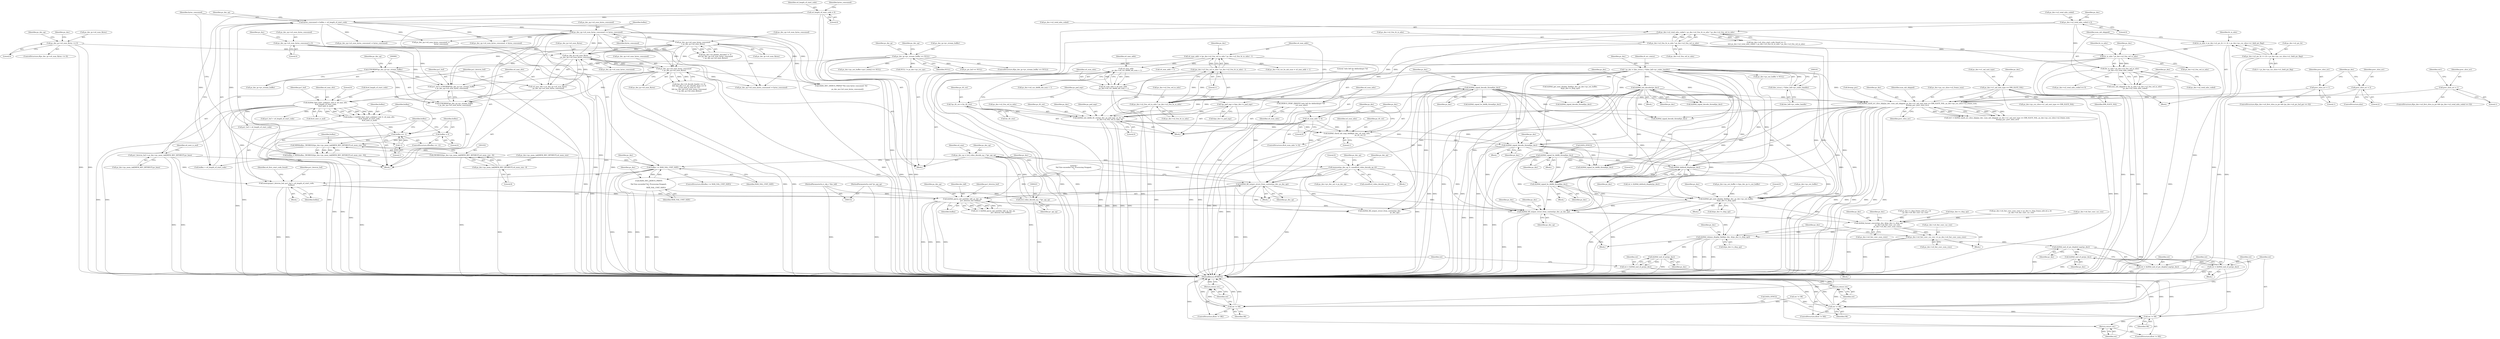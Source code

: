 digraph "0_Android_494561291a503840f385fbcd11d9bc5f4dc502b8@API" {
"1002004" [label="(Call,ih264d_signal_bs_deblk_thread(ps_dec))"];
"1001889" [label="(Call,ih264d_deblock_display(ps_dec))"];
"1001728" [label="(Call,ih264d_signal_bs_deblk_thread(ps_dec))"];
"1001719" [label="(Call,ih264d_signal_decode_thread(ps_dec))"];
"1001685" [label="(Call,ih264d_init_deblk_tfr_ctxt(ps_dec, ps_pad_mgr, ps_tfr_cxt,\n                                           ps_dec->u2_frm_wd_in_mbs, 0))"];
"1001076" [label="(Call,ih264d_signal_decode_thread(ps_dec))"];
"1001057" [label="(Call,ih264d_fill_output_struct_from_context(ps_dec, ps_dec_op))"];
"1000158" [label="(Call,* ps_dec = (dec_struct_t *)(dec_hdl->pv_codec_handle))"];
"1000160" [label="(Call,(dec_struct_t *)(dec_hdl->pv_codec_handle))"];
"1000896" [label="(Call,ih264d_init_decoder(ps_dec))"];
"1001285" [label="(Call,ih264d_parse_nal_unit(dec_hdl, ps_dec_op,\n                              pu1_bitstrm_buf, buflen))"];
"1000153" [label="(MethodParameterIn,iv_obj_t *dec_hdl)"];
"1000232" [label="(Call,memset(ps_dec_op, 0, sizeof(ivd_video_decode_op_t)))"];
"1000220" [label="(Call,ps_dec_op = (ivd_video_decode_op_t *)pv_api_op)"];
"1000222" [label="(Call,(ivd_video_decode_op_t *)pv_api_op)"];
"1000155" [label="(MethodParameterIn,void *pv_api_op)"];
"1001209" [label="(Call,memcpy(pu1_bitstrm_buf, pu1_buf + u4_length_of_start_code,\n                   buflen))"];
"1000997" [label="(Call,pu1_bitstrm_buf = ps_dec->ps_mem_tab[MEM_REC_BITSBUF].pv_base)"];
"1001011" [label="(Call,ih264d_find_start_code(pu1_buf, 0, u4_max_ofst,\n &u4_length_of_start_code,\n &u4_next_is_aud))"];
"1000977" [label="(Call,pu1_buf = (UWORD8*)ps_dec_ip->pv_stream_buffer\n + ps_dec_op->u4_num_bytes_consumed)"];
"1000980" [label="(Call,(UWORD8*)ps_dec_ip->pv_stream_buffer)"];
"1000270" [label="(Call,ps_dec_ip->pv_stream_buffer == NULL)"];
"1001424" [label="(Call,ps_dec_op->u4_num_bytes_consumed\n < ps_dec_ip->u4_num_Bytes)"];
"1001047" [label="(Call,ps_dec_op->u4_num_bytes_consumed += bytes_consumed)"];
"1001042" [label="(Call,bytes_consumed = buflen + u4_length_of_start_code)"];
"1001027" [label="(Call,buflen = MIN(buflen, (WORD32)(ps_dec->ps_mem_tab[MEM_REC_BITSBUF].u4_mem_size - 8)))"];
"1001029" [label="(Call,MIN(buflen, (WORD32)(ps_dec->ps_mem_tab[MEM_REC_BITSBUF].u4_mem_size - 8)))"];
"1001020" [label="(Call,buflen == -1)"];
"1001009" [label="(Call,buflen = ih264d_find_start_code(pu1_buf, 0, u4_max_ofst,\n &u4_length_of_start_code,\n &u4_next_is_aud))"];
"1001022" [label="(Call,-1)"];
"1001024" [label="(Call,buflen = 0)"];
"1001031" [label="(Call,(WORD32)(ps_dec->ps_mem_tab[MEM_REC_BITSBUF].u4_mem_size - 8))"];
"1001033" [label="(Call,ps_dec->ps_mem_tab[MEM_REC_BITSBUF].u4_mem_size - 8)"];
"1000176" [label="(Call,u4_length_of_start_code = 0)"];
"1000990" [label="(Call,ps_dec_ip->u4_num_Bytes\n - ps_dec_op->u4_num_bytes_consumed)"];
"1000291" [label="(Call,ps_dec_ip->u4_num_Bytes <= 0)"];
"1001449" [label="(Call,ps_dec_op->u4_num_bytes_consumed\n < ps_dec_ip->u4_num_Bytes)"];
"1000316" [label="(Call,ps_dec_op->u4_num_bytes_consumed = 0)"];
"1000988" [label="(Call,u4_max_ofst = ps_dec_ip->u4_num_Bytes\n - ps_dec_op->u4_num_bytes_consumed)"];
"1001053" [label="(Call,buflen >= MAX_NAL_UNIT_SIZE)"];
"1001060" [label="(Call,H264_DEC_DEBUG_PRINT(\n \"\nNal Size exceeded %d, Processing Stopped..\n\",\n                            MAX_NAL_UNIT_SIZE))"];
"1001543" [label="(Call,ih264d_mark_err_slice_skip(ps_dec, num_mb_skipped, ps_dec->u1_nal_unit_type == IDR_SLICE_NAL, ps_dec->ps_cur_slice->u2_frame_num,\n &temp_poc, prev_slice_err))"];
"1001500" [label="(Call,num_mb_skipped = (ht_in_mbs * ps_dec->u2_frm_wd_in_mbs)\n - ps_dec->u2_total_mbs_coded)"];
"1001502" [label="(Call,(ht_in_mbs * ps_dec->u2_frm_wd_in_mbs)\n - ps_dec->u2_total_mbs_coded)"];
"1001503" [label="(Call,ht_in_mbs * ps_dec->u2_frm_wd_in_mbs)"];
"1001487" [label="(Call,ht_in_mbs = ps_dec->u2_pic_ht >> (4 + ps_dec->ps_cur_slice->u1_field_pic_flag))"];
"1001489" [label="(Call,ps_dec->u2_pic_ht >> (4 + ps_dec->ps_cur_slice->u1_field_pic_flag))"];
"1001474" [label="(Call,ps_dec->u2_frm_ht_in_mbs * ps_dec->u2_frm_wd_in_mbs)"];
"1001470" [label="(Call,ps_dec->u2_total_mbs_coded < ps_dec->u2_frm_ht_in_mbs * ps_dec->u2_frm_wd_in_mbs)"];
"1000908" [label="(Call,ps_dec->u2_total_mbs_coded = 0)"];
"1001546" [label="(Call,ps_dec->u1_nal_unit_type == IDR_SLICE_NAL)"];
"1001521" [label="(Call,prev_slice_err = 1)"];
"1001525" [label="(Call,prev_slice_err = 2)"];
"1001538" [label="(Call,prev_slice_err = 1)"];
"1001661" [label="(Call,*ps_pad_mgr = &ps_dec->s_pad_mgr)"];
"1001656" [label="(Call,*ps_tfr_cxt = &s_tfr_ctxt)"];
"1001670" [label="(Call,ps_dec->u2_frm_wd_in_mbs * ps_dec->u2_frm_ht_in_mbs)"];
"1001709" [label="(Call,ih264d_check_mb_map_deblk(ps_dec, u4_num_mbs,\n                                                   ps_tfr_cxt,1))"];
"1001706" [label="(Call,u4_num_mbs != 0)"];
"1001702" [label="(Call,DEBUG_PERF_PRINTF(\"mbs left for deblocking= %d \n\",u4_num_mbs))"];
"1001693" [label="(Call,u4_num_mbs = u4_max_addr\n - ps_dec->u4_cur_deblk_mb_num + 1)"];
"1001695" [label="(Call,u4_max_addr\n - ps_dec->u4_cur_deblk_mb_num + 1)"];
"1001667" [label="(Call,u4_max_addr = (ps_dec->u2_frm_wd_in_mbs * ps_dec->u2_frm_ht_in_mbs) - 1)"];
"1001669" [label="(Call,(ps_dec->u2_frm_wd_in_mbs * ps_dec->u2_frm_ht_in_mbs) - 1)"];
"1002018" [label="(Call,ih264d_get_next_display_field(ps_dec, ps_dec->ps_out_buffer,\n &(ps_dec->s_disp_op)))"];
"1002046" [label="(Call,ih264d_fill_output_struct_from_context(ps_dec, ps_dec_op))"];
"1002077" [label="(Call,ih264d_format_convert(ps_dec, &(ps_dec->s_disp_op),\n                                  ps_dec->u4_fmt_conv_cur_row,\n                                  ps_dec->u4_fmt_conv_num_rows))"];
"1002089" [label="(Call,ps_dec->u4_fmt_conv_cur_row += ps_dec->u4_fmt_conv_num_rows)"];
"1002096" [label="(Call,ih264d_release_display_field(ps_dec, &(ps_dec->s_disp_op)))"];
"1002188" [label="(Call,ih264d_end_of_pic_dispbuf_mgr(ps_dec))"];
"1002186" [label="(Call,ret = ih264d_end_of_pic_dispbuf_mgr(ps_dec))"];
"1002191" [label="(Call,ret != OK)"];
"1002194" [label="(Return,return ret;)"];
"1002201" [label="(Call,ret != OK)"];
"1002204" [label="(Return,return ret;)"];
"1002198" [label="(Call,ih264d_end_of_pic(ps_dec))"];
"1002196" [label="(Call,ret = ih264d_end_of_pic(ps_dec))"];
"1002210" [label="(Call,ih264d_end_of_pic(ps_dec))"];
"1002208" [label="(Call,ret = ih264d_end_of_pic(ps_dec))"];
"1002213" [label="(Call,ret != OK)"];
"1002216" [label="(Return,return ret;)"];
"1002218" [label="(Call,DATA_SYNC())"];
"1002210" [label="(Call,ih264d_end_of_pic(ps_dec))"];
"1001526" [label="(Identifier,prev_slice_err)"];
"1000912" [label="(Literal,0)"];
"1002219" [label="(Call,H264_DEC_DEBUG_PRINT(\"The num bytes consumed: %d\n\",\n                         ps_dec_op->u4_num_bytes_consumed))"];
"1001685" [label="(Call,ih264d_init_deblk_tfr_ctxt(ps_dec, ps_pad_mgr, ps_tfr_cxt,\n                                           ps_dec->u2_frm_wd_in_mbs, 0))"];
"1002214" [label="(Identifier,ret)"];
"1001425" [label="(Call,ps_dec_op->u4_num_bytes_consumed)"];
"1001656" [label="(Call,*ps_tfr_cxt = &s_tfr_ctxt)"];
"1000295" [label="(Literal,0)"];
"1002052" [label="(Identifier,ps_dec)"];
"1002190" [label="(ControlStructure,if(ret != OK))"];
"1001687" [label="(Identifier,ps_pad_mgr)"];
"1001288" [label="(Identifier,pu1_bitstrm_buf)"];
"1000623" [label="(Call,ps_pic_buf == NULL)"];
"1001668" [label="(Identifier,u4_max_addr)"];
"1002207" [label="(Block,)"];
"1001453" [label="(Call,ps_dec_ip->u4_num_Bytes)"];
"1001501" [label="(Identifier,num_mb_skipped)"];
"1001713" [label="(Literal,1)"];
"1002196" [label="(Call,ret = ih264d_end_of_pic(ps_dec))"];
"1001694" [label="(Identifier,u4_num_mbs)"];
"1000159" [label="(Identifier,ps_dec)"];
"1001544" [label="(Identifier,ps_dec)"];
"1000235" [label="(Call,sizeof(ivd_video_decode_op_t))"];
"1000233" [label="(Identifier,ps_dec_op)"];
"1001025" [label="(Identifier,buflen)"];
"1000177" [label="(Identifier,u4_length_of_start_code)"];
"1001502" [label="(Call,(ht_in_mbs * ps_dec->u2_frm_wd_in_mbs)\n - ps_dec->u2_total_mbs_coded)"];
"1001283" [label="(Call,ret = ih264d_parse_nal_unit(dec_hdl, ps_dec_op,\n                              pu1_bitstrm_buf, buflen))"];
"1002018" [label="(Call,ih264d_get_next_display_field(ps_dec, ps_dec->ps_out_buffer,\n &(ps_dec->s_disp_op)))"];
"1000997" [label="(Call,pu1_bitstrm_buf = ps_dec->ps_mem_tab[MEM_REC_BITSBUF].pv_base)"];
"1002023" [label="(Call,&(ps_dec->s_disp_op))"];
"1001478" [label="(Call,ps_dec->u2_frm_wd_in_mbs)"];
"1002006" [label="(Block,)"];
"1000274" [label="(Identifier,NULL)"];
"1002063" [label="(Block,)"];
"1001612" [label="(Call,ps_dec_op->u4_num_bytes_consumed -= bytes_consumed)"];
"1001553" [label="(Identifier,ps_dec)"];
"1001056" [label="(Block,)"];
"1001026" [label="(Literal,0)"];
"1001539" [label="(Identifier,prev_slice_err)"];
"1002098" [label="(Call,&(ps_dec->s_disp_op))"];
"1001214" [label="(Identifier,buflen)"];
"1002192" [label="(Identifier,ret)"];
"1001663" [label="(Call,&ps_dec->s_pad_mgr)"];
"1001030" [label="(Identifier,buflen)"];
"1001027" [label="(Call,buflen = MIN(buflen, (WORD32)(ps_dec->ps_mem_tab[MEM_REC_BITSBUF].u4_mem_size - 8)))"];
"1001058" [label="(Identifier,ps_dec)"];
"1001054" [label="(Identifier,buflen)"];
"1001211" [label="(Call,pu1_buf + u4_length_of_start_code)"];
"1002198" [label="(Call,ih264d_end_of_pic(ps_dec))"];
"1001289" [label="(Identifier,buflen)"];
"1000269" [label="(ControlStructure,if(ps_dec_ip->pv_stream_buffer == NULL))"];
"1000220" [label="(Call,ps_dec_op = (ivd_video_decode_op_t *)pv_api_op)"];
"1001546" [label="(Call,ps_dec->u1_nal_unit_type == IDR_SLICE_NAL)"];
"1001674" [label="(Call,ps_dec->u2_frm_ht_in_mbs)"];
"1000982" [label="(Call,ps_dec_ip->pv_stream_buffer)"];
"1002202" [label="(Identifier,ret)"];
"1002209" [label="(Identifier,ret)"];
"1001193" [label="(Call,ih264d_signal_decode_thread(ps_dec))"];
"1001059" [label="(Identifier,ps_dec_op)"];
"1002020" [label="(Call,ps_dec->ps_out_buffer)"];
"1002083" [label="(Call,ps_dec->u4_fmt_conv_cur_row)"];
"1000421" [label="(Call,ps_dec->ps_out_buffer->pu1_bufs[i] == NULL)"];
"1000242" [label="(Call,ps_dec->pv_dec_out = ps_dec_op)"];
"1001065" [label="(Identifier,ps_dec)"];
"1000915" [label="(Identifier,ps_dec)"];
"1001730" [label="(Call,DATA_SYNC())"];
"1001677" [label="(Literal,1)"];
"1002194" [label="(Return,return ret;)"];
"1000234" [label="(Literal,0)"];
"1001208" [label="(Block,)"];
"1001504" [label="(Identifier,ht_in_mbs)"];
"1001689" [label="(Call,ps_dec->u2_frm_wd_in_mbs)"];
"1000909" [label="(Call,ps_dec->u2_total_mbs_coded)"];
"1001711" [label="(Identifier,u4_num_mbs)"];
"1001682" [label="(Call,u4_max_addr + 1)"];
"1001135" [label="(Call,pu1_buf + u4_length_of_start_code)"];
"1002197" [label="(Identifier,ret)"];
"1002185" [label="(Block,)"];
"1001538" [label="(Call,prev_slice_err = 1)"];
"1000991" [label="(Call,ps_dec_ip->u4_num_Bytes)"];
"1001522" [label="(Identifier,prev_slice_err)"];
"1001729" [label="(Identifier,ps_dec)"];
"1001678" [label="(Call,ps_dec->u4_cur_bs_mb_num = u4_max_addr + 1)"];
"1002019" [label="(Identifier,ps_dec)"];
"1002205" [label="(Identifier,ret)"];
"1002211" [label="(Identifier,ps_dec)"];
"1002213" [label="(Call,ret != OK)"];
"1001669" [label="(Call,(ps_dec->u2_frm_wd_in_mbs * ps_dec->u2_frm_ht_in_mbs) - 1)"];
"1000155" [label="(MethodParameterIn,void *pv_api_op)"];
"1001055" [label="(Identifier,MAX_NAL_UNIT_SIZE)"];
"1000162" [label="(Call,dec_hdl->pv_codec_handle)"];
"1001285" [label="(Call,ih264d_parse_nal_unit(dec_hdl, ps_dec_op,\n                              pu1_bitstrm_buf, buflen))"];
"1002201" [label="(Call,ret != OK)"];
"1002086" [label="(Call,ps_dec->u4_fmt_conv_num_rows)"];
"1000270" [label="(Call,ps_dec_ip->pv_stream_buffer == NULL)"];
"1001670" [label="(Call,ps_dec->u2_frm_wd_in_mbs * ps_dec->u2_frm_ht_in_mbs)"];
"1001081" [label="(Identifier,ps_dec)"];
"1001043" [label="(Identifier,bytes_consumed)"];
"1001021" [label="(Identifier,buflen)"];
"1000181" [label="(Identifier,bytes_consumed)"];
"1001509" [label="(Identifier,ps_dec)"];
"1000334" [label="(Call,ps_dec->ps_out_buffer = &ps_dec_ip->s_out_buffer)"];
"1001487" [label="(Call,ht_in_mbs = ps_dec->u2_pic_ht >> (4 + ps_dec->ps_cur_slice->u1_field_pic_flag))"];
"1002096" [label="(Call,ih264d_release_display_field(ps_dec, &(ps_dec->s_disp_op)))"];
"1002204" [label="(Return,return ret;)"];
"1001693" [label="(Call,u4_num_mbs = u4_max_addr\n - ps_dec->u4_cur_deblk_mb_num + 1)"];
"1002191" [label="(Call,ret != OK)"];
"1001545" [label="(Identifier,num_mb_skipped)"];
"1000999" [label="(Call,ps_dec->ps_mem_tab[MEM_REC_BITSBUF].pv_base)"];
"1001558" [label="(Identifier,prev_slice_err)"];
"1002203" [label="(Identifier,OK)"];
"1001527" [label="(Literal,2)"];
"1001428" [label="(Call,ps_dec_ip->u4_num_Bytes)"];
"1001042" [label="(Call,bytes_consumed = buflen + u4_length_of_start_code)"];
"1001020" [label="(Call,buflen == -1)"];
"1001541" [label="(Call,ret1 = ih264d_mark_err_slice_skip(ps_dec, num_mb_skipped, ps_dec->u1_nal_unit_type == IDR_SLICE_NAL, ps_dec->ps_cur_slice->u2_frame_num,\n &temp_poc, prev_slice_err))"];
"1000980" [label="(Call,(UWORD8*)ps_dec_ip->pv_stream_buffer)"];
"1001017" [label="(Call,&u4_next_is_aud)"];
"1001010" [label="(Identifier,buflen)"];
"1001705" [label="(ControlStructure,if(u4_num_mbs != 0))"];
"1002226" [label="(MethodReturn,WORD32)"];
"1001667" [label="(Call,u4_max_addr = (ps_dec->u2_frm_wd_in_mbs * ps_dec->u2_frm_ht_in_mbs) - 1)"];
"1001029" [label="(Call,MIN(buflen, (WORD32)(ps_dec->ps_mem_tab[MEM_REC_BITSBUF].u4_mem_size - 8)))"];
"1001291" [label="(Call,ret != OK)"];
"1001651" [label="(Block,)"];
"1000895" [label="(Block,)"];
"1001511" [label="(ControlStructure,if(ps_dec->u4_first_slice_in_pic && (ps_dec->u4_pic_buf_got == 0)))"];
"1000323" [label="(Identifier,ps_dec)"];
"1001014" [label="(Identifier,u4_max_ofst)"];
"1000317" [label="(Call,ps_dec_op->u4_num_bytes_consumed)"];
"1001889" [label="(Call,ih264d_deblock_display(ps_dec))"];
"1001727" [label="(Block,)"];
"1001470" [label="(Call,ps_dec->u2_total_mbs_coded < ps_dec->u2_frm_ht_in_mbs * ps_dec->u2_frm_wd_in_mbs)"];
"1001528" [label="(ControlStructure,if(ps_dec->u4_first_slice_in_pic && (ps_dec->u2_total_mbs_coded == 0)))"];
"1001052" [label="(ControlStructure,if(buflen >= MAX_NAL_UNIT_SIZE))"];
"1001706" [label="(Call,u4_num_mbs != 0)"];
"1000976" [label="(Block,)"];
"1001061" [label="(Literal,\"\nNal Size exceeded %d, Processing Stopped..\n\")"];
"1000156" [label="(Block,)"];
"1002089" [label="(Call,ps_dec->u4_fmt_conv_cur_row += ps_dec->u4_fmt_conv_num_rows)"];
"1001013" [label="(Literal,0)"];
"1001023" [label="(Literal,1)"];
"1000977" [label="(Call,pu1_buf = (UWORD8*)ps_dec_ip->pv_stream_buffer\n + ps_dec_op->u4_num_bytes_consumed)"];
"1000167" [label="(Identifier,i4_err_status)"];
"1001062" [label="(Identifier,MAX_NAL_UNIT_SIZE)"];
"1001024" [label="(Call,buflen = 0)"];
"1001696" [label="(Identifier,u4_max_addr)"];
"1000239" [label="(Identifier,ps_dec_op)"];
"1001712" [label="(Identifier,ps_tfr_cxt)"];
"1001688" [label="(Identifier,ps_tfr_cxt)"];
"1001015" [label="(Call,&u4_length_of_start_code)"];
"1001523" [label="(Literal,1)"];
"1000978" [label="(Identifier,pu1_buf)"];
"1000232" [label="(Call,memset(ps_dec_op, 0, sizeof(ivd_video_decode_op_t)))"];
"1002078" [label="(Identifier,ps_dec)"];
"1001475" [label="(Call,ps_dec->u2_frm_ht_in_mbs)"];
"1001287" [label="(Identifier,ps_dec_op)"];
"1001464" [label="(Call,(ps_dec->u4_slice_start_code_found == 1)\n && ps_dec->u2_total_mbs_coded < ps_dec->u2_frm_ht_in_mbs * ps_dec->u2_frm_wd_in_mbs)"];
"1000316" [label="(Call,ps_dec_op->u4_num_bytes_consumed = 0)"];
"1001051" [label="(Identifier,bytes_consumed)"];
"1001031" [label="(Call,(WORD32)(ps_dec->ps_mem_tab[MEM_REC_BITSBUF].u4_mem_size - 8))"];
"1001707" [label="(Identifier,u4_num_mbs)"];
"1001209" [label="(Call,memcpy(pu1_bitstrm_buf, pu1_buf + u4_length_of_start_code,\n                   buflen))"];
"1001525" [label="(Call,prev_slice_err = 2)"];
"1002097" [label="(Identifier,ps_dec)"];
"1002217" [label="(Identifier,ret)"];
"1001547" [label="(Call,ps_dec->u1_nal_unit_type)"];
"1001724" [label="(Identifier,ps_dec)"];
"1001424" [label="(Call,ps_dec_op->u4_num_bytes_consumed\n < ps_dec_ip->u4_num_Bytes)"];
"1002029" [label="(Literal,0)"];
"1001053" [label="(Call,buflen >= MAX_NAL_UNIT_SIZE)"];
"1001128" [label="(Identifier,ps_dec)"];
"1001680" [label="(Identifier,ps_dec)"];
"1002017" [label="(Block,)"];
"1000990" [label="(Call,ps_dec_ip->u4_num_Bytes\n - ps_dec_op->u4_num_bytes_consumed)"];
"1002189" [label="(Identifier,ps_dec)"];
"1001910" [label="(Call,ps_dec->ps_cur_slice->u1_nal_unit_type == IDR_SLICE_NAL)"];
"1002091" [label="(Identifier,ps_dec)"];
"1002106" [label="(Identifier,ps_dec)"];
"1001049" [label="(Identifier,ps_dec_op)"];
"1001489" [label="(Call,ps_dec->u2_pic_ht >> (4 + ps_dec->ps_cur_slice->u1_field_pic_flag))"];
"1001009" [label="(Call,buflen = ih264d_find_start_code(pu1_buf, 0, u4_max_ofst,\n &u4_length_of_start_code,\n &u4_next_is_aud))"];
"1002199" [label="(Identifier,ps_dec)"];
"1002003" [label="(Block,)"];
"1001210" [label="(Identifier,pu1_bitstrm_buf)"];
"1001540" [label="(Literal,1)"];
"1001493" [label="(Call,4 + ps_dec->ps_cur_slice->u1_field_pic_flag)"];
"1001500" [label="(Call,num_mb_skipped = (ht_in_mbs * ps_dec->u2_frm_wd_in_mbs)\n - ps_dec->u2_total_mbs_coded)"];
"1002068" [label="(Call,ps_dec->s_disp_frame_info.u4_y_ht\n - ps_dec->u4_fmt_conv_cur_row)"];
"1001531" [label="(Identifier,ps_dec)"];
"1001044" [label="(Call,buflen + u4_length_of_start_code)"];
"1000271" [label="(Call,ps_dec_ip->pv_stream_buffer)"];
"1002048" [label="(Identifier,ps_dec_op)"];
"1001471" [label="(Call,ps_dec->u2_total_mbs_coded)"];
"1000986" [label="(Identifier,ps_dec_op)"];
"1001048" [label="(Call,ps_dec_op->u4_num_bytes_consumed)"];
"1001047" [label="(Call,ps_dec_op->u4_num_bytes_consumed += bytes_consumed)"];
"1000313" [label="(Identifier,ps_dec)"];
"1000292" [label="(Call,ps_dec_ip->u4_num_Bytes)"];
"1001703" [label="(Literal,\"mbs left for deblocking= %d \n\")"];
"1002193" [label="(Identifier,OK)"];
"1001542" [label="(Identifier,ret1)"];
"1001449" [label="(Call,ps_dec_op->u4_num_bytes_consumed\n < ps_dec_ip->u4_num_Bytes)"];
"1000900" [label="(Identifier,ps_dec)"];
"1001719" [label="(Call,ih264d_signal_decode_thread(ps_dec))"];
"1001505" [label="(Call,ps_dec->u2_frm_wd_in_mbs)"];
"1001490" [label="(Call,ps_dec->u2_pic_ht)"];
"1001716" [label="(Identifier,ps_dec)"];
"1001346" [label="(Call,ps_dec_op->u4_num_bytes_consumed -= bytes_consumed)"];
"1001022" [label="(Call,-1)"];
"1002195" [label="(Identifier,ret)"];
"1001695" [label="(Call,u4_max_addr\n - ps_dec->u4_cur_deblk_mb_num + 1)"];
"1001543" [label="(Call,ih264d_mark_err_slice_skip(ps_dec, num_mb_skipped, ps_dec->u1_nal_unit_type == IDR_SLICE_NAL, ps_dec->ps_cur_slice->u2_frame_num,\n &temp_poc, prev_slice_err))"];
"1002200" [label="(ControlStructure,if(ret != OK))"];
"1000158" [label="(Call,* ps_dec = (dec_struct_t *)(dec_hdl->pv_codec_handle))"];
"1000293" [label="(Identifier,ps_dec_ip)"];
"1001533" [label="(Call,ps_dec->u2_total_mbs_coded == 0)"];
"1001077" [label="(Identifier,ps_dec)"];
"1000979" [label="(Call,(UWORD8*)ps_dec_ip->pv_stream_buffer\n + ps_dec_op->u4_num_bytes_consumed)"];
"1001481" [label="(Block,)"];
"1000224" [label="(Identifier,pv_api_op)"];
"1000897" [label="(Identifier,ps_dec)"];
"1001702" [label="(Call,DEBUG_PERF_PRINTF(\"mbs left for deblocking= %d \n\",u4_num_mbs))"];
"1001110" [label="(Call,ih264d_signal_bs_deblk_thread(ps_dec))"];
"1001551" [label="(Call,ps_dec->ps_cur_slice->u2_frame_num)"];
"1002186" [label="(Call,ret = ih264d_end_of_pic_dispbuf_mgr(ps_dec))"];
"1001657" [label="(Identifier,ps_tfr_cxt)"];
"1002090" [label="(Call,ps_dec->u4_fmt_conv_cur_row)"];
"1001474" [label="(Call,ps_dec->u2_frm_ht_in_mbs * ps_dec->u2_frm_wd_in_mbs)"];
"1001369" [label="(Call,ps_dec_op->u4_num_bytes_consumed -= bytes_consumed)"];
"1000994" [label="(Call,ps_dec_op->u4_num_bytes_consumed)"];
"1000321" [label="(Call,ps_dec->ps_out_buffer = NULL)"];
"1001514" [label="(Identifier,ps_dec)"];
"1001720" [label="(Identifier,ps_dec)"];
"1002010" [label="(Literal,0)"];
"1000222" [label="(Call,(ivd_video_decode_op_t *)pv_api_op)"];
"1001033" [label="(Call,ps_dec->ps_mem_tab[MEM_REC_BITSBUF].u4_mem_size - 8)"];
"1002077" [label="(Call,ih264d_format_convert(ps_dec, &(ps_dec->s_disp_op),\n                                  ps_dec->u4_fmt_conv_cur_row,\n                                  ps_dec->u4_fmt_conv_num_rows))"];
"1002093" [label="(Call,ps_dec->u4_fmt_conv_num_rows)"];
"1000896" [label="(Call,ih264d_init_decoder(ps_dec))"];
"1000908" [label="(Call,ps_dec->u2_total_mbs_coded = 0)"];
"1002187" [label="(Identifier,ret)"];
"1001596" [label="(Call,ih264d_signal_decode_thread(ps_dec))"];
"1001827" [label="(Call,ih264d_signal_bs_deblk_thread(ps_dec))"];
"1001286" [label="(Identifier,dec_hdl)"];
"1000998" [label="(Identifier,pu1_bitstrm_buf)"];
"1000176" [label="(Call,u4_length_of_start_code = 0)"];
"1000160" [label="(Call,(dec_struct_t *)(dec_hdl->pv_codec_handle))"];
"1001007" [label="(Identifier,u4_next_is_aud)"];
"1001019" [label="(ControlStructure,if(buflen == -1))"];
"1001521" [label="(Call,prev_slice_err = 1)"];
"1000713" [label="(Call,ih264d_get_next_display_field(ps_dec, ps_dec->ps_out_buffer,\n &(ps_dec->s_disp_op)))"];
"1001671" [label="(Call,ps_dec->u2_frm_wd_in_mbs)"];
"1001692" [label="(Literal,0)"];
"1002079" [label="(Call,&(ps_dec->s_disp_op))"];
"1001160" [label="(Call,ps_dec_op->u4_num_bytes_consumed -=\n                                        bytes_consumed)"];
"1002216" [label="(Return,return ret;)"];
"1002124" [label="(Call,NULL != ps_dec->ps_cur_sps)"];
"1000153" [label="(MethodParameterIn,iv_obj_t *dec_hdl)"];
"1001057" [label="(Call,ih264d_fill_output_struct_from_context(ps_dec, ps_dec_op))"];
"1000278" [label="(Identifier,ps_dec_op)"];
"1002047" [label="(Identifier,ps_dec)"];
"1000228" [label="(Identifier,u4_size)"];
"1001034" [label="(Call,ps_dec->ps_mem_tab[MEM_REC_BITSBUF].u4_mem_size)"];
"1001728" [label="(Call,ih264d_signal_bs_deblk_thread(ps_dec))"];
"1001887" [label="(Call,ret = ih264d_deblock_display(ps_dec))"];
"1001662" [label="(Identifier,ps_pad_mgr)"];
"1002208" [label="(Call,ret = ih264d_end_of_pic(ps_dec))"];
"1000221" [label="(Identifier,ps_dec_op)"];
"1001076" [label="(Call,ih264d_signal_decode_thread(ps_dec))"];
"1001244" [label="(Call,ih264d_fill_output_struct_from_context(ps_dec,\n                                                           ps_dec_op))"];
"1001550" [label="(Identifier,IDR_SLICE_NAL)"];
"1001710" [label="(Identifier,ps_dec)"];
"1002064" [label="(Call,ps_dec->u4_fmt_conv_num_rows = ps_dec->s_disp_frame_info.u4_y_ht\n - ps_dec->u4_fmt_conv_cur_row)"];
"1001060" [label="(Call,H264_DEC_DEBUG_PRINT(\n \"\nNal Size exceeded %d, Processing Stopped..\n\",\n                            MAX_NAL_UNIT_SIZE))"];
"1000989" [label="(Identifier,u4_max_ofst)"];
"1001524" [label="(ControlStructure,else)"];
"1001012" [label="(Identifier,pu1_buf)"];
"1001397" [label="(Call,ih264d_signal_decode_thread(ps_dec))"];
"1001658" [label="(Call,&s_tfr_ctxt)"];
"1002212" [label="(ControlStructure,if(ret != OK))"];
"1001433" [label="(Call,((ps_dec->i4_decode_header == 0)\n && ((ps_dec->u1_pic_decode_done == 0)\n || (u4_next_is_aud == 1)))\n && (ps_dec_op->u4_num_bytes_consumed\n < ps_dec_ip->u4_num_Bytes))"];
"1001216" [label="(Identifier,u4_first_start_code_found)"];
"1000225" [label="(Block,)"];
"1001708" [label="(Literal,0)"];
"1000988" [label="(Call,u4_max_ofst = ps_dec_ip->u4_num_Bytes\n - ps_dec_op->u4_num_bytes_consumed)"];
"1002215" [label="(Identifier,OK)"];
"1002005" [label="(Identifier,ps_dec)"];
"1001704" [label="(Identifier,u4_num_mbs)"];
"1001028" [label="(Identifier,buflen)"];
"1001556" [label="(Call,&temp_poc)"];
"1000299" [label="(Identifier,ps_dec_op)"];
"1002004" [label="(Call,ih264d_signal_bs_deblk_thread(ps_dec))"];
"1001503" [label="(Call,ht_in_mbs * ps_dec->u2_frm_wd_in_mbs)"];
"1001709" [label="(Call,ih264d_check_mb_map_deblk(ps_dec, u4_num_mbs,\n                                                   ps_tfr_cxt,1))"];
"1001041" [label="(Literal,8)"];
"1000178" [label="(Literal,0)"];
"1001661" [label="(Call,*ps_pad_mgr = &ps_dec->s_pad_mgr)"];
"1001418" [label="(Call,(ps_dec->i4_header_decoded != 3)\n && (ps_dec_op->u4_num_bytes_consumed\n < ps_dec_ip->u4_num_Bytes))"];
"1000291" [label="(Call,ps_dec_ip->u4_num_Bytes <= 0)"];
"1001697" [label="(Call,ps_dec->u4_cur_deblk_mb_num + 1)"];
"1001508" [label="(Call,ps_dec->u2_total_mbs_coded)"];
"1000290" [label="(ControlStructure,if(ps_dec_ip->u4_num_Bytes <= 0))"];
"1001011" [label="(Call,ih264d_find_start_code(pu1_buf, 0, u4_max_ofst,\n &u4_length_of_start_code,\n &u4_next_is_aud))"];
"1001686" [label="(Identifier,ps_dec)"];
"1002046" [label="(Call,ih264d_fill_output_struct_from_context(ps_dec, ps_dec_op))"];
"1001450" [label="(Call,ps_dec_op->u4_num_bytes_consumed)"];
"1000320" [label="(Literal,0)"];
"1001623" [label="(Block,)"];
"1002188" [label="(Call,ih264d_end_of_pic_dispbuf_mgr(ps_dec))"];
"1001488" [label="(Identifier,ht_in_mbs)"];
"1001890" [label="(Identifier,ps_dec)"];
"1002004" -> "1002003"  [label="AST: "];
"1002004" -> "1002005"  [label="CFG: "];
"1002005" -> "1002004"  [label="AST: "];
"1002010" -> "1002004"  [label="CFG: "];
"1002004" -> "1002226"  [label="DDG: "];
"1001889" -> "1002004"  [label="DDG: "];
"1001728" -> "1002004"  [label="DDG: "];
"1001076" -> "1002004"  [label="DDG: "];
"1001719" -> "1002004"  [label="DDG: "];
"1000158" -> "1002004"  [label="DDG: "];
"1000896" -> "1002004"  [label="DDG: "];
"1001543" -> "1002004"  [label="DDG: "];
"1002004" -> "1002018"  [label="DDG: "];
"1002004" -> "1002046"  [label="DDG: "];
"1001889" -> "1001887"  [label="AST: "];
"1001889" -> "1001890"  [label="CFG: "];
"1001890" -> "1001889"  [label="AST: "];
"1001887" -> "1001889"  [label="CFG: "];
"1001889" -> "1001887"  [label="DDG: "];
"1001728" -> "1001889"  [label="DDG: "];
"1001076" -> "1001889"  [label="DDG: "];
"1001719" -> "1001889"  [label="DDG: "];
"1000158" -> "1001889"  [label="DDG: "];
"1000896" -> "1001889"  [label="DDG: "];
"1001543" -> "1001889"  [label="DDG: "];
"1001889" -> "1002018"  [label="DDG: "];
"1001889" -> "1002046"  [label="DDG: "];
"1001728" -> "1001727"  [label="AST: "];
"1001728" -> "1001729"  [label="CFG: "];
"1001729" -> "1001728"  [label="AST: "];
"1001730" -> "1001728"  [label="CFG: "];
"1001728" -> "1002226"  [label="DDG: "];
"1001728" -> "1002226"  [label="DDG: "];
"1001719" -> "1001728"  [label="DDG: "];
"1001728" -> "1001827"  [label="DDG: "];
"1001728" -> "1002018"  [label="DDG: "];
"1001728" -> "1002046"  [label="DDG: "];
"1001719" -> "1001623"  [label="AST: "];
"1001719" -> "1001720"  [label="CFG: "];
"1001720" -> "1001719"  [label="AST: "];
"1001724" -> "1001719"  [label="CFG: "];
"1001719" -> "1002226"  [label="DDG: "];
"1001719" -> "1002226"  [label="DDG: "];
"1001685" -> "1001719"  [label="DDG: "];
"1001076" -> "1001719"  [label="DDG: "];
"1001709" -> "1001719"  [label="DDG: "];
"1000158" -> "1001719"  [label="DDG: "];
"1000896" -> "1001719"  [label="DDG: "];
"1001543" -> "1001719"  [label="DDG: "];
"1001719" -> "1001827"  [label="DDG: "];
"1001719" -> "1002018"  [label="DDG: "];
"1001719" -> "1002046"  [label="DDG: "];
"1001685" -> "1001651"  [label="AST: "];
"1001685" -> "1001692"  [label="CFG: "];
"1001686" -> "1001685"  [label="AST: "];
"1001687" -> "1001685"  [label="AST: "];
"1001688" -> "1001685"  [label="AST: "];
"1001689" -> "1001685"  [label="AST: "];
"1001692" -> "1001685"  [label="AST: "];
"1001694" -> "1001685"  [label="CFG: "];
"1001685" -> "1002226"  [label="DDG: "];
"1001685" -> "1002226"  [label="DDG: "];
"1001685" -> "1002226"  [label="DDG: "];
"1001685" -> "1002226"  [label="DDG: "];
"1001076" -> "1001685"  [label="DDG: "];
"1000158" -> "1001685"  [label="DDG: "];
"1000896" -> "1001685"  [label="DDG: "];
"1001543" -> "1001685"  [label="DDG: "];
"1001661" -> "1001685"  [label="DDG: "];
"1001656" -> "1001685"  [label="DDG: "];
"1001670" -> "1001685"  [label="DDG: "];
"1001685" -> "1001709"  [label="DDG: "];
"1001685" -> "1001709"  [label="DDG: "];
"1001076" -> "1001056"  [label="AST: "];
"1001076" -> "1001077"  [label="CFG: "];
"1001077" -> "1001076"  [label="AST: "];
"1001081" -> "1001076"  [label="CFG: "];
"1001076" -> "1002226"  [label="DDG: "];
"1001076" -> "1002226"  [label="DDG: "];
"1001076" -> "1001057"  [label="DDG: "];
"1001057" -> "1001076"  [label="DDG: "];
"1001076" -> "1001110"  [label="DDG: "];
"1001076" -> "1001193"  [label="DDG: "];
"1001076" -> "1001244"  [label="DDG: "];
"1001076" -> "1001397"  [label="DDG: "];
"1001076" -> "1001543"  [label="DDG: "];
"1001076" -> "1001596"  [label="DDG: "];
"1001076" -> "1001827"  [label="DDG: "];
"1001076" -> "1002018"  [label="DDG: "];
"1001076" -> "1002046"  [label="DDG: "];
"1001057" -> "1001056"  [label="AST: "];
"1001057" -> "1001059"  [label="CFG: "];
"1001058" -> "1001057"  [label="AST: "];
"1001059" -> "1001057"  [label="AST: "];
"1001061" -> "1001057"  [label="CFG: "];
"1001057" -> "1002226"  [label="DDG: "];
"1001057" -> "1002226"  [label="DDG: "];
"1000158" -> "1001057"  [label="DDG: "];
"1000896" -> "1001057"  [label="DDG: "];
"1001285" -> "1001057"  [label="DDG: "];
"1000232" -> "1001057"  [label="DDG: "];
"1001057" -> "1001244"  [label="DDG: "];
"1001057" -> "1001285"  [label="DDG: "];
"1001057" -> "1002046"  [label="DDG: "];
"1000158" -> "1000156"  [label="AST: "];
"1000158" -> "1000160"  [label="CFG: "];
"1000159" -> "1000158"  [label="AST: "];
"1000160" -> "1000158"  [label="AST: "];
"1000167" -> "1000158"  [label="CFG: "];
"1000158" -> "1002226"  [label="DDG: "];
"1000158" -> "1002226"  [label="DDG: "];
"1000160" -> "1000158"  [label="DDG: "];
"1000158" -> "1000713"  [label="DDG: "];
"1000158" -> "1000896"  [label="DDG: "];
"1000158" -> "1001193"  [label="DDG: "];
"1000158" -> "1001244"  [label="DDG: "];
"1000158" -> "1001397"  [label="DDG: "];
"1000158" -> "1001543"  [label="DDG: "];
"1000158" -> "1001596"  [label="DDG: "];
"1000158" -> "1001827"  [label="DDG: "];
"1000158" -> "1002018"  [label="DDG: "];
"1000158" -> "1002046"  [label="DDG: "];
"1000160" -> "1000162"  [label="CFG: "];
"1000161" -> "1000160"  [label="AST: "];
"1000162" -> "1000160"  [label="AST: "];
"1000160" -> "1002226"  [label="DDG: "];
"1000896" -> "1000895"  [label="AST: "];
"1000896" -> "1000897"  [label="CFG: "];
"1000897" -> "1000896"  [label="AST: "];
"1000900" -> "1000896"  [label="CFG: "];
"1000896" -> "1002226"  [label="DDG: "];
"1000896" -> "1002226"  [label="DDG: "];
"1000896" -> "1001193"  [label="DDG: "];
"1000896" -> "1001244"  [label="DDG: "];
"1000896" -> "1001397"  [label="DDG: "];
"1000896" -> "1001543"  [label="DDG: "];
"1000896" -> "1001596"  [label="DDG: "];
"1000896" -> "1001827"  [label="DDG: "];
"1000896" -> "1002018"  [label="DDG: "];
"1000896" -> "1002046"  [label="DDG: "];
"1001285" -> "1001283"  [label="AST: "];
"1001285" -> "1001289"  [label="CFG: "];
"1001286" -> "1001285"  [label="AST: "];
"1001287" -> "1001285"  [label="AST: "];
"1001288" -> "1001285"  [label="AST: "];
"1001289" -> "1001285"  [label="AST: "];
"1001283" -> "1001285"  [label="CFG: "];
"1001285" -> "1002226"  [label="DDG: "];
"1001285" -> "1002226"  [label="DDG: "];
"1001285" -> "1002226"  [label="DDG: "];
"1001285" -> "1002226"  [label="DDG: "];
"1001285" -> "1001244"  [label="DDG: "];
"1001285" -> "1001283"  [label="DDG: "];
"1001285" -> "1001283"  [label="DDG: "];
"1001285" -> "1001283"  [label="DDG: "];
"1001285" -> "1001283"  [label="DDG: "];
"1000153" -> "1001285"  [label="DDG: "];
"1000232" -> "1001285"  [label="DDG: "];
"1001209" -> "1001285"  [label="DDG: "];
"1001209" -> "1001285"  [label="DDG: "];
"1001285" -> "1002046"  [label="DDG: "];
"1000153" -> "1000152"  [label="AST: "];
"1000153" -> "1002226"  [label="DDG: "];
"1000232" -> "1000225"  [label="AST: "];
"1000232" -> "1000235"  [label="CFG: "];
"1000233" -> "1000232"  [label="AST: "];
"1000234" -> "1000232"  [label="AST: "];
"1000235" -> "1000232"  [label="AST: "];
"1000239" -> "1000232"  [label="CFG: "];
"1000232" -> "1002226"  [label="DDG: "];
"1000220" -> "1000232"  [label="DDG: "];
"1000232" -> "1000242"  [label="DDG: "];
"1000232" -> "1001244"  [label="DDG: "];
"1000232" -> "1002046"  [label="DDG: "];
"1000220" -> "1000156"  [label="AST: "];
"1000220" -> "1000222"  [label="CFG: "];
"1000221" -> "1000220"  [label="AST: "];
"1000222" -> "1000220"  [label="AST: "];
"1000228" -> "1000220"  [label="CFG: "];
"1000220" -> "1002226"  [label="DDG: "];
"1000222" -> "1000220"  [label="DDG: "];
"1000222" -> "1000224"  [label="CFG: "];
"1000223" -> "1000222"  [label="AST: "];
"1000224" -> "1000222"  [label="AST: "];
"1000222" -> "1002226"  [label="DDG: "];
"1000155" -> "1000222"  [label="DDG: "];
"1000155" -> "1000152"  [label="AST: "];
"1000155" -> "1002226"  [label="DDG: "];
"1001209" -> "1001208"  [label="AST: "];
"1001209" -> "1001214"  [label="CFG: "];
"1001210" -> "1001209"  [label="AST: "];
"1001211" -> "1001209"  [label="AST: "];
"1001214" -> "1001209"  [label="AST: "];
"1001216" -> "1001209"  [label="CFG: "];
"1001209" -> "1002226"  [label="DDG: "];
"1001209" -> "1002226"  [label="DDG: "];
"1000997" -> "1001209"  [label="DDG: "];
"1001011" -> "1001209"  [label="DDG: "];
"1001053" -> "1001209"  [label="DDG: "];
"1000997" -> "1000976"  [label="AST: "];
"1000997" -> "1000999"  [label="CFG: "];
"1000998" -> "1000997"  [label="AST: "];
"1000999" -> "1000997"  [label="AST: "];
"1001007" -> "1000997"  [label="CFG: "];
"1000997" -> "1002226"  [label="DDG: "];
"1000997" -> "1002226"  [label="DDG: "];
"1001011" -> "1001009"  [label="AST: "];
"1001011" -> "1001017"  [label="CFG: "];
"1001012" -> "1001011"  [label="AST: "];
"1001013" -> "1001011"  [label="AST: "];
"1001014" -> "1001011"  [label="AST: "];
"1001015" -> "1001011"  [label="AST: "];
"1001017" -> "1001011"  [label="AST: "];
"1001009" -> "1001011"  [label="CFG: "];
"1001011" -> "1002226"  [label="DDG: "];
"1001011" -> "1002226"  [label="DDG: "];
"1001011" -> "1002226"  [label="DDG: "];
"1001011" -> "1002226"  [label="DDG: "];
"1001011" -> "1001009"  [label="DDG: "];
"1001011" -> "1001009"  [label="DDG: "];
"1001011" -> "1001009"  [label="DDG: "];
"1001011" -> "1001009"  [label="DDG: "];
"1001011" -> "1001009"  [label="DDG: "];
"1000977" -> "1001011"  [label="DDG: "];
"1000988" -> "1001011"  [label="DDG: "];
"1001011" -> "1001135"  [label="DDG: "];
"1001011" -> "1001211"  [label="DDG: "];
"1000977" -> "1000976"  [label="AST: "];
"1000977" -> "1000979"  [label="CFG: "];
"1000978" -> "1000977"  [label="AST: "];
"1000979" -> "1000977"  [label="AST: "];
"1000989" -> "1000977"  [label="CFG: "];
"1000977" -> "1002226"  [label="DDG: "];
"1000980" -> "1000977"  [label="DDG: "];
"1001424" -> "1000977"  [label="DDG: "];
"1001047" -> "1000977"  [label="DDG: "];
"1001449" -> "1000977"  [label="DDG: "];
"1000316" -> "1000977"  [label="DDG: "];
"1000980" -> "1000979"  [label="AST: "];
"1000980" -> "1000982"  [label="CFG: "];
"1000981" -> "1000980"  [label="AST: "];
"1000982" -> "1000980"  [label="AST: "];
"1000986" -> "1000980"  [label="CFG: "];
"1000980" -> "1002226"  [label="DDG: "];
"1000980" -> "1000979"  [label="DDG: "];
"1000270" -> "1000980"  [label="DDG: "];
"1000270" -> "1000269"  [label="AST: "];
"1000270" -> "1000274"  [label="CFG: "];
"1000271" -> "1000270"  [label="AST: "];
"1000274" -> "1000270"  [label="AST: "];
"1000278" -> "1000270"  [label="CFG: "];
"1000293" -> "1000270"  [label="CFG: "];
"1000270" -> "1002226"  [label="DDG: "];
"1000270" -> "1002226"  [label="DDG: "];
"1000270" -> "1002226"  [label="DDG: "];
"1000270" -> "1000321"  [label="DDG: "];
"1000270" -> "1000421"  [label="DDG: "];
"1000270" -> "1000623"  [label="DDG: "];
"1000270" -> "1002124"  [label="DDG: "];
"1001424" -> "1001418"  [label="AST: "];
"1001424" -> "1001428"  [label="CFG: "];
"1001425" -> "1001424"  [label="AST: "];
"1001428" -> "1001424"  [label="AST: "];
"1001418" -> "1001424"  [label="CFG: "];
"1001424" -> "1002226"  [label="DDG: "];
"1001424" -> "1002226"  [label="DDG: "];
"1001424" -> "1000979"  [label="DDG: "];
"1001424" -> "1000990"  [label="DDG: "];
"1001424" -> "1000990"  [label="DDG: "];
"1001424" -> "1001418"  [label="DDG: "];
"1001424" -> "1001418"  [label="DDG: "];
"1001047" -> "1001424"  [label="DDG: "];
"1000990" -> "1001424"  [label="DDG: "];
"1001424" -> "1001449"  [label="DDG: "];
"1001424" -> "1001449"  [label="DDG: "];
"1001424" -> "1001612"  [label="DDG: "];
"1001424" -> "1002219"  [label="DDG: "];
"1001047" -> "1000976"  [label="AST: "];
"1001047" -> "1001051"  [label="CFG: "];
"1001048" -> "1001047"  [label="AST: "];
"1001051" -> "1001047"  [label="AST: "];
"1001054" -> "1001047"  [label="CFG: "];
"1001047" -> "1002226"  [label="DDG: "];
"1001047" -> "1002226"  [label="DDG: "];
"1001047" -> "1000979"  [label="DDG: "];
"1001047" -> "1000990"  [label="DDG: "];
"1001042" -> "1001047"  [label="DDG: "];
"1000990" -> "1001047"  [label="DDG: "];
"1001047" -> "1001160"  [label="DDG: "];
"1001047" -> "1001346"  [label="DDG: "];
"1001047" -> "1001369"  [label="DDG: "];
"1001047" -> "1001449"  [label="DDG: "];
"1001047" -> "1001612"  [label="DDG: "];
"1001047" -> "1002219"  [label="DDG: "];
"1001042" -> "1000976"  [label="AST: "];
"1001042" -> "1001044"  [label="CFG: "];
"1001043" -> "1001042"  [label="AST: "];
"1001044" -> "1001042"  [label="AST: "];
"1001049" -> "1001042"  [label="CFG: "];
"1001042" -> "1002226"  [label="DDG: "];
"1001027" -> "1001042"  [label="DDG: "];
"1000176" -> "1001042"  [label="DDG: "];
"1001042" -> "1001160"  [label="DDG: "];
"1001042" -> "1001346"  [label="DDG: "];
"1001042" -> "1001369"  [label="DDG: "];
"1001042" -> "1001612"  [label="DDG: "];
"1001027" -> "1000976"  [label="AST: "];
"1001027" -> "1001029"  [label="CFG: "];
"1001028" -> "1001027"  [label="AST: "];
"1001029" -> "1001027"  [label="AST: "];
"1001043" -> "1001027"  [label="CFG: "];
"1001027" -> "1002226"  [label="DDG: "];
"1001029" -> "1001027"  [label="DDG: "];
"1001029" -> "1001027"  [label="DDG: "];
"1001027" -> "1001044"  [label="DDG: "];
"1001027" -> "1001053"  [label="DDG: "];
"1001029" -> "1001031"  [label="CFG: "];
"1001030" -> "1001029"  [label="AST: "];
"1001031" -> "1001029"  [label="AST: "];
"1001029" -> "1002226"  [label="DDG: "];
"1001020" -> "1001029"  [label="DDG: "];
"1001024" -> "1001029"  [label="DDG: "];
"1001031" -> "1001029"  [label="DDG: "];
"1001020" -> "1001019"  [label="AST: "];
"1001020" -> "1001022"  [label="CFG: "];
"1001021" -> "1001020"  [label="AST: "];
"1001022" -> "1001020"  [label="AST: "];
"1001025" -> "1001020"  [label="CFG: "];
"1001028" -> "1001020"  [label="CFG: "];
"1001020" -> "1002226"  [label="DDG: "];
"1001020" -> "1002226"  [label="DDG: "];
"1001009" -> "1001020"  [label="DDG: "];
"1001022" -> "1001020"  [label="DDG: "];
"1001009" -> "1000976"  [label="AST: "];
"1001010" -> "1001009"  [label="AST: "];
"1001021" -> "1001009"  [label="CFG: "];
"1001009" -> "1002226"  [label="DDG: "];
"1001022" -> "1001023"  [label="CFG: "];
"1001023" -> "1001022"  [label="AST: "];
"1001024" -> "1001019"  [label="AST: "];
"1001024" -> "1001026"  [label="CFG: "];
"1001025" -> "1001024"  [label="AST: "];
"1001026" -> "1001024"  [label="AST: "];
"1001028" -> "1001024"  [label="CFG: "];
"1001031" -> "1001033"  [label="CFG: "];
"1001032" -> "1001031"  [label="AST: "];
"1001033" -> "1001031"  [label="AST: "];
"1001031" -> "1002226"  [label="DDG: "];
"1001033" -> "1001031"  [label="DDG: "];
"1001033" -> "1001031"  [label="DDG: "];
"1001033" -> "1001041"  [label="CFG: "];
"1001034" -> "1001033"  [label="AST: "];
"1001041" -> "1001033"  [label="AST: "];
"1001033" -> "1002226"  [label="DDG: "];
"1000176" -> "1000156"  [label="AST: "];
"1000176" -> "1000178"  [label="CFG: "];
"1000177" -> "1000176"  [label="AST: "];
"1000178" -> "1000176"  [label="AST: "];
"1000181" -> "1000176"  [label="CFG: "];
"1000176" -> "1002226"  [label="DDG: "];
"1000176" -> "1001044"  [label="DDG: "];
"1000990" -> "1000988"  [label="AST: "];
"1000990" -> "1000994"  [label="CFG: "];
"1000991" -> "1000990"  [label="AST: "];
"1000994" -> "1000990"  [label="AST: "];
"1000988" -> "1000990"  [label="CFG: "];
"1000990" -> "1002226"  [label="DDG: "];
"1000990" -> "1000988"  [label="DDG: "];
"1000990" -> "1000988"  [label="DDG: "];
"1000291" -> "1000990"  [label="DDG: "];
"1001449" -> "1000990"  [label="DDG: "];
"1001449" -> "1000990"  [label="DDG: "];
"1000316" -> "1000990"  [label="DDG: "];
"1000990" -> "1001449"  [label="DDG: "];
"1000291" -> "1000290"  [label="AST: "];
"1000291" -> "1000295"  [label="CFG: "];
"1000292" -> "1000291"  [label="AST: "];
"1000295" -> "1000291"  [label="AST: "];
"1000299" -> "1000291"  [label="CFG: "];
"1000313" -> "1000291"  [label="CFG: "];
"1000291" -> "1002226"  [label="DDG: "];
"1000291" -> "1002226"  [label="DDG: "];
"1001449" -> "1001433"  [label="AST: "];
"1001449" -> "1001453"  [label="CFG: "];
"1001450" -> "1001449"  [label="AST: "];
"1001453" -> "1001449"  [label="AST: "];
"1001433" -> "1001449"  [label="CFG: "];
"1001449" -> "1002226"  [label="DDG: "];
"1001449" -> "1002226"  [label="DDG: "];
"1001449" -> "1000979"  [label="DDG: "];
"1001449" -> "1001433"  [label="DDG: "];
"1001449" -> "1001433"  [label="DDG: "];
"1001449" -> "1001612"  [label="DDG: "];
"1001449" -> "1002219"  [label="DDG: "];
"1000316" -> "1000156"  [label="AST: "];
"1000316" -> "1000320"  [label="CFG: "];
"1000317" -> "1000316"  [label="AST: "];
"1000320" -> "1000316"  [label="AST: "];
"1000323" -> "1000316"  [label="CFG: "];
"1000316" -> "1002226"  [label="DDG: "];
"1000316" -> "1000979"  [label="DDG: "];
"1000988" -> "1000976"  [label="AST: "];
"1000989" -> "1000988"  [label="AST: "];
"1000998" -> "1000988"  [label="CFG: "];
"1000988" -> "1002226"  [label="DDG: "];
"1001053" -> "1001052"  [label="AST: "];
"1001053" -> "1001055"  [label="CFG: "];
"1001054" -> "1001053"  [label="AST: "];
"1001055" -> "1001053"  [label="AST: "];
"1001058" -> "1001053"  [label="CFG: "];
"1001128" -> "1001053"  [label="CFG: "];
"1001053" -> "1002226"  [label="DDG: "];
"1001053" -> "1002226"  [label="DDG: "];
"1001053" -> "1002226"  [label="DDG: "];
"1001060" -> "1001053"  [label="DDG: "];
"1001053" -> "1001060"  [label="DDG: "];
"1001060" -> "1001056"  [label="AST: "];
"1001060" -> "1001062"  [label="CFG: "];
"1001061" -> "1001060"  [label="AST: "];
"1001062" -> "1001060"  [label="AST: "];
"1001065" -> "1001060"  [label="CFG: "];
"1001060" -> "1002226"  [label="DDG: "];
"1001060" -> "1002226"  [label="DDG: "];
"1001543" -> "1001541"  [label="AST: "];
"1001543" -> "1001558"  [label="CFG: "];
"1001544" -> "1001543"  [label="AST: "];
"1001545" -> "1001543"  [label="AST: "];
"1001546" -> "1001543"  [label="AST: "];
"1001551" -> "1001543"  [label="AST: "];
"1001556" -> "1001543"  [label="AST: "];
"1001558" -> "1001543"  [label="AST: "];
"1001541" -> "1001543"  [label="CFG: "];
"1001543" -> "1002226"  [label="DDG: "];
"1001543" -> "1002226"  [label="DDG: "];
"1001543" -> "1002226"  [label="DDG: "];
"1001543" -> "1002226"  [label="DDG: "];
"1001543" -> "1002226"  [label="DDG: "];
"1001543" -> "1002226"  [label="DDG: "];
"1001543" -> "1001541"  [label="DDG: "];
"1001543" -> "1001541"  [label="DDG: "];
"1001543" -> "1001541"  [label="DDG: "];
"1001543" -> "1001541"  [label="DDG: "];
"1001543" -> "1001541"  [label="DDG: "];
"1001543" -> "1001541"  [label="DDG: "];
"1001500" -> "1001543"  [label="DDG: "];
"1001546" -> "1001543"  [label="DDG: "];
"1001546" -> "1001543"  [label="DDG: "];
"1001521" -> "1001543"  [label="DDG: "];
"1001525" -> "1001543"  [label="DDG: "];
"1001538" -> "1001543"  [label="DDG: "];
"1001543" -> "1001596"  [label="DDG: "];
"1001543" -> "1001827"  [label="DDG: "];
"1001543" -> "1002018"  [label="DDG: "];
"1001543" -> "1002046"  [label="DDG: "];
"1001500" -> "1001481"  [label="AST: "];
"1001500" -> "1001502"  [label="CFG: "];
"1001501" -> "1001500"  [label="AST: "];
"1001502" -> "1001500"  [label="AST: "];
"1001514" -> "1001500"  [label="CFG: "];
"1001500" -> "1002226"  [label="DDG: "];
"1001502" -> "1001500"  [label="DDG: "];
"1001502" -> "1001500"  [label="DDG: "];
"1001502" -> "1001508"  [label="CFG: "];
"1001503" -> "1001502"  [label="AST: "];
"1001508" -> "1001502"  [label="AST: "];
"1001502" -> "1002226"  [label="DDG: "];
"1001502" -> "1002226"  [label="DDG: "];
"1001503" -> "1001502"  [label="DDG: "];
"1001503" -> "1001502"  [label="DDG: "];
"1001470" -> "1001502"  [label="DDG: "];
"1000908" -> "1001502"  [label="DDG: "];
"1001502" -> "1001533"  [label="DDG: "];
"1001503" -> "1001505"  [label="CFG: "];
"1001504" -> "1001503"  [label="AST: "];
"1001505" -> "1001503"  [label="AST: "];
"1001509" -> "1001503"  [label="CFG: "];
"1001503" -> "1002226"  [label="DDG: "];
"1001503" -> "1002226"  [label="DDG: "];
"1001487" -> "1001503"  [label="DDG: "];
"1001474" -> "1001503"  [label="DDG: "];
"1001503" -> "1001670"  [label="DDG: "];
"1001487" -> "1001481"  [label="AST: "];
"1001487" -> "1001489"  [label="CFG: "];
"1001488" -> "1001487"  [label="AST: "];
"1001489" -> "1001487"  [label="AST: "];
"1001501" -> "1001487"  [label="CFG: "];
"1001487" -> "1002226"  [label="DDG: "];
"1001489" -> "1001487"  [label="DDG: "];
"1001489" -> "1001487"  [label="DDG: "];
"1001489" -> "1001493"  [label="CFG: "];
"1001490" -> "1001489"  [label="AST: "];
"1001493" -> "1001489"  [label="AST: "];
"1001489" -> "1002226"  [label="DDG: "];
"1001489" -> "1002226"  [label="DDG: "];
"1001474" -> "1001470"  [label="AST: "];
"1001474" -> "1001478"  [label="CFG: "];
"1001475" -> "1001474"  [label="AST: "];
"1001478" -> "1001474"  [label="AST: "];
"1001470" -> "1001474"  [label="CFG: "];
"1001474" -> "1002226"  [label="DDG: "];
"1001474" -> "1002226"  [label="DDG: "];
"1001474" -> "1001470"  [label="DDG: "];
"1001474" -> "1001470"  [label="DDG: "];
"1001474" -> "1001670"  [label="DDG: "];
"1001474" -> "1001670"  [label="DDG: "];
"1001470" -> "1001464"  [label="AST: "];
"1001471" -> "1001470"  [label="AST: "];
"1001464" -> "1001470"  [label="CFG: "];
"1001470" -> "1002226"  [label="DDG: "];
"1001470" -> "1002226"  [label="DDG: "];
"1001470" -> "1001464"  [label="DDG: "];
"1001470" -> "1001464"  [label="DDG: "];
"1000908" -> "1001470"  [label="DDG: "];
"1000908" -> "1000156"  [label="AST: "];
"1000908" -> "1000912"  [label="CFG: "];
"1000909" -> "1000908"  [label="AST: "];
"1000912" -> "1000908"  [label="AST: "];
"1000915" -> "1000908"  [label="CFG: "];
"1000908" -> "1002226"  [label="DDG: "];
"1001546" -> "1001550"  [label="CFG: "];
"1001547" -> "1001546"  [label="AST: "];
"1001550" -> "1001546"  [label="AST: "];
"1001553" -> "1001546"  [label="CFG: "];
"1001546" -> "1002226"  [label="DDG: "];
"1001546" -> "1002226"  [label="DDG: "];
"1001546" -> "1001910"  [label="DDG: "];
"1001521" -> "1001511"  [label="AST: "];
"1001521" -> "1001523"  [label="CFG: "];
"1001522" -> "1001521"  [label="AST: "];
"1001523" -> "1001521"  [label="AST: "];
"1001531" -> "1001521"  [label="CFG: "];
"1001525" -> "1001524"  [label="AST: "];
"1001525" -> "1001527"  [label="CFG: "];
"1001526" -> "1001525"  [label="AST: "];
"1001527" -> "1001525"  [label="AST: "];
"1001531" -> "1001525"  [label="CFG: "];
"1001538" -> "1001528"  [label="AST: "];
"1001538" -> "1001540"  [label="CFG: "];
"1001539" -> "1001538"  [label="AST: "];
"1001540" -> "1001538"  [label="AST: "];
"1001542" -> "1001538"  [label="CFG: "];
"1001661" -> "1001651"  [label="AST: "];
"1001661" -> "1001663"  [label="CFG: "];
"1001662" -> "1001661"  [label="AST: "];
"1001663" -> "1001661"  [label="AST: "];
"1001668" -> "1001661"  [label="CFG: "];
"1001661" -> "1002226"  [label="DDG: "];
"1001656" -> "1001651"  [label="AST: "];
"1001656" -> "1001658"  [label="CFG: "];
"1001657" -> "1001656"  [label="AST: "];
"1001658" -> "1001656"  [label="AST: "];
"1001662" -> "1001656"  [label="CFG: "];
"1001656" -> "1002226"  [label="DDG: "];
"1001670" -> "1001669"  [label="AST: "];
"1001670" -> "1001674"  [label="CFG: "];
"1001671" -> "1001670"  [label="AST: "];
"1001674" -> "1001670"  [label="AST: "];
"1001677" -> "1001670"  [label="CFG: "];
"1001670" -> "1002226"  [label="DDG: "];
"1001670" -> "1001669"  [label="DDG: "];
"1001670" -> "1001669"  [label="DDG: "];
"1001709" -> "1001705"  [label="AST: "];
"1001709" -> "1001713"  [label="CFG: "];
"1001710" -> "1001709"  [label="AST: "];
"1001711" -> "1001709"  [label="AST: "];
"1001712" -> "1001709"  [label="AST: "];
"1001713" -> "1001709"  [label="AST: "];
"1001716" -> "1001709"  [label="CFG: "];
"1001709" -> "1002226"  [label="DDG: "];
"1001709" -> "1002226"  [label="DDG: "];
"1001709" -> "1002226"  [label="DDG: "];
"1001706" -> "1001709"  [label="DDG: "];
"1001706" -> "1001705"  [label="AST: "];
"1001706" -> "1001708"  [label="CFG: "];
"1001707" -> "1001706"  [label="AST: "];
"1001708" -> "1001706"  [label="AST: "];
"1001710" -> "1001706"  [label="CFG: "];
"1001716" -> "1001706"  [label="CFG: "];
"1001706" -> "1002226"  [label="DDG: "];
"1001706" -> "1002226"  [label="DDG: "];
"1001702" -> "1001706"  [label="DDG: "];
"1001702" -> "1001651"  [label="AST: "];
"1001702" -> "1001704"  [label="CFG: "];
"1001703" -> "1001702"  [label="AST: "];
"1001704" -> "1001702"  [label="AST: "];
"1001707" -> "1001702"  [label="CFG: "];
"1001702" -> "1002226"  [label="DDG: "];
"1001693" -> "1001702"  [label="DDG: "];
"1001693" -> "1001651"  [label="AST: "];
"1001693" -> "1001695"  [label="CFG: "];
"1001694" -> "1001693"  [label="AST: "];
"1001695" -> "1001693"  [label="AST: "];
"1001703" -> "1001693"  [label="CFG: "];
"1001693" -> "1002226"  [label="DDG: "];
"1001695" -> "1001693"  [label="DDG: "];
"1001695" -> "1001693"  [label="DDG: "];
"1001695" -> "1001697"  [label="CFG: "];
"1001696" -> "1001695"  [label="AST: "];
"1001697" -> "1001695"  [label="AST: "];
"1001695" -> "1002226"  [label="DDG: "];
"1001695" -> "1002226"  [label="DDG: "];
"1001667" -> "1001695"  [label="DDG: "];
"1001667" -> "1001651"  [label="AST: "];
"1001667" -> "1001669"  [label="CFG: "];
"1001668" -> "1001667"  [label="AST: "];
"1001669" -> "1001667"  [label="AST: "];
"1001680" -> "1001667"  [label="CFG: "];
"1001667" -> "1002226"  [label="DDG: "];
"1001669" -> "1001667"  [label="DDG: "];
"1001669" -> "1001667"  [label="DDG: "];
"1001667" -> "1001678"  [label="DDG: "];
"1001667" -> "1001682"  [label="DDG: "];
"1001669" -> "1001677"  [label="CFG: "];
"1001677" -> "1001669"  [label="AST: "];
"1001669" -> "1002226"  [label="DDG: "];
"1002018" -> "1002017"  [label="AST: "];
"1002018" -> "1002023"  [label="CFG: "];
"1002019" -> "1002018"  [label="AST: "];
"1002020" -> "1002018"  [label="AST: "];
"1002023" -> "1002018"  [label="AST: "];
"1002029" -> "1002018"  [label="CFG: "];
"1002018" -> "1002226"  [label="DDG: "];
"1002018" -> "1002226"  [label="DDG: "];
"1000321" -> "1002018"  [label="DDG: "];
"1000334" -> "1002018"  [label="DDG: "];
"1002018" -> "1002046"  [label="DDG: "];
"1002018" -> "1002077"  [label="DDG: "];
"1002018" -> "1002096"  [label="DDG: "];
"1002046" -> "1002006"  [label="AST: "];
"1002046" -> "1002048"  [label="CFG: "];
"1002047" -> "1002046"  [label="AST: "];
"1002048" -> "1002046"  [label="AST: "];
"1002052" -> "1002046"  [label="CFG: "];
"1002046" -> "1002226"  [label="DDG: "];
"1002046" -> "1002226"  [label="DDG: "];
"1002046" -> "1002077"  [label="DDG: "];
"1002046" -> "1002096"  [label="DDG: "];
"1002077" -> "1002063"  [label="AST: "];
"1002077" -> "1002086"  [label="CFG: "];
"1002078" -> "1002077"  [label="AST: "];
"1002079" -> "1002077"  [label="AST: "];
"1002083" -> "1002077"  [label="AST: "];
"1002086" -> "1002077"  [label="AST: "];
"1002091" -> "1002077"  [label="CFG: "];
"1002077" -> "1002226"  [label="DDG: "];
"1002068" -> "1002077"  [label="DDG: "];
"1002064" -> "1002077"  [label="DDG: "];
"1002077" -> "1002089"  [label="DDG: "];
"1002077" -> "1002089"  [label="DDG: "];
"1002077" -> "1002096"  [label="DDG: "];
"1002077" -> "1002096"  [label="DDG: "];
"1002089" -> "1002063"  [label="AST: "];
"1002089" -> "1002093"  [label="CFG: "];
"1002090" -> "1002089"  [label="AST: "];
"1002093" -> "1002089"  [label="AST: "];
"1002097" -> "1002089"  [label="CFG: "];
"1002089" -> "1002226"  [label="DDG: "];
"1002089" -> "1002226"  [label="DDG: "];
"1002096" -> "1002006"  [label="AST: "];
"1002096" -> "1002098"  [label="CFG: "];
"1002097" -> "1002096"  [label="AST: "];
"1002098" -> "1002096"  [label="AST: "];
"1002106" -> "1002096"  [label="CFG: "];
"1002096" -> "1002226"  [label="DDG: "];
"1002096" -> "1002226"  [label="DDG: "];
"1002096" -> "1002226"  [label="DDG: "];
"1002096" -> "1002188"  [label="DDG: "];
"1002096" -> "1002210"  [label="DDG: "];
"1002188" -> "1002186"  [label="AST: "];
"1002188" -> "1002189"  [label="CFG: "];
"1002189" -> "1002188"  [label="AST: "];
"1002186" -> "1002188"  [label="CFG: "];
"1002188" -> "1002226"  [label="DDG: "];
"1002188" -> "1002186"  [label="DDG: "];
"1002188" -> "1002198"  [label="DDG: "];
"1002186" -> "1002185"  [label="AST: "];
"1002187" -> "1002186"  [label="AST: "];
"1002192" -> "1002186"  [label="CFG: "];
"1002186" -> "1002226"  [label="DDG: "];
"1002186" -> "1002191"  [label="DDG: "];
"1002191" -> "1002190"  [label="AST: "];
"1002191" -> "1002193"  [label="CFG: "];
"1002192" -> "1002191"  [label="AST: "];
"1002193" -> "1002191"  [label="AST: "];
"1002195" -> "1002191"  [label="CFG: "];
"1002197" -> "1002191"  [label="CFG: "];
"1002191" -> "1002226"  [label="DDG: "];
"1002191" -> "1002226"  [label="DDG: "];
"1002191" -> "1002226"  [label="DDG: "];
"1001291" -> "1002191"  [label="DDG: "];
"1002191" -> "1002194"  [label="DDG: "];
"1002191" -> "1002201"  [label="DDG: "];
"1002194" -> "1002190"  [label="AST: "];
"1002194" -> "1002195"  [label="CFG: "];
"1002195" -> "1002194"  [label="AST: "];
"1002226" -> "1002194"  [label="CFG: "];
"1002194" -> "1002226"  [label="DDG: "];
"1002195" -> "1002194"  [label="DDG: "];
"1002201" -> "1002200"  [label="AST: "];
"1002201" -> "1002203"  [label="CFG: "];
"1002202" -> "1002201"  [label="AST: "];
"1002203" -> "1002201"  [label="AST: "];
"1002205" -> "1002201"  [label="CFG: "];
"1002218" -> "1002201"  [label="CFG: "];
"1002201" -> "1002226"  [label="DDG: "];
"1002201" -> "1002226"  [label="DDG: "];
"1002201" -> "1002226"  [label="DDG: "];
"1002196" -> "1002201"  [label="DDG: "];
"1002201" -> "1002204"  [label="DDG: "];
"1002204" -> "1002200"  [label="AST: "];
"1002204" -> "1002205"  [label="CFG: "];
"1002205" -> "1002204"  [label="AST: "];
"1002226" -> "1002204"  [label="CFG: "];
"1002204" -> "1002226"  [label="DDG: "];
"1002205" -> "1002204"  [label="DDG: "];
"1002198" -> "1002196"  [label="AST: "];
"1002198" -> "1002199"  [label="CFG: "];
"1002199" -> "1002198"  [label="AST: "];
"1002196" -> "1002198"  [label="CFG: "];
"1002198" -> "1002226"  [label="DDG: "];
"1002198" -> "1002196"  [label="DDG: "];
"1002196" -> "1002185"  [label="AST: "];
"1002197" -> "1002196"  [label="AST: "];
"1002202" -> "1002196"  [label="CFG: "];
"1002196" -> "1002226"  [label="DDG: "];
"1002210" -> "1002208"  [label="AST: "];
"1002210" -> "1002211"  [label="CFG: "];
"1002211" -> "1002210"  [label="AST: "];
"1002208" -> "1002210"  [label="CFG: "];
"1002210" -> "1002226"  [label="DDG: "];
"1002210" -> "1002208"  [label="DDG: "];
"1002208" -> "1002207"  [label="AST: "];
"1002209" -> "1002208"  [label="AST: "];
"1002214" -> "1002208"  [label="CFG: "];
"1002208" -> "1002226"  [label="DDG: "];
"1002208" -> "1002213"  [label="DDG: "];
"1002213" -> "1002212"  [label="AST: "];
"1002213" -> "1002215"  [label="CFG: "];
"1002214" -> "1002213"  [label="AST: "];
"1002215" -> "1002213"  [label="AST: "];
"1002217" -> "1002213"  [label="CFG: "];
"1002218" -> "1002213"  [label="CFG: "];
"1002213" -> "1002226"  [label="DDG: "];
"1002213" -> "1002226"  [label="DDG: "];
"1002213" -> "1002226"  [label="DDG: "];
"1001291" -> "1002213"  [label="DDG: "];
"1002213" -> "1002216"  [label="DDG: "];
"1002216" -> "1002212"  [label="AST: "];
"1002216" -> "1002217"  [label="CFG: "];
"1002217" -> "1002216"  [label="AST: "];
"1002226" -> "1002216"  [label="CFG: "];
"1002216" -> "1002226"  [label="DDG: "];
"1002217" -> "1002216"  [label="DDG: "];
}
